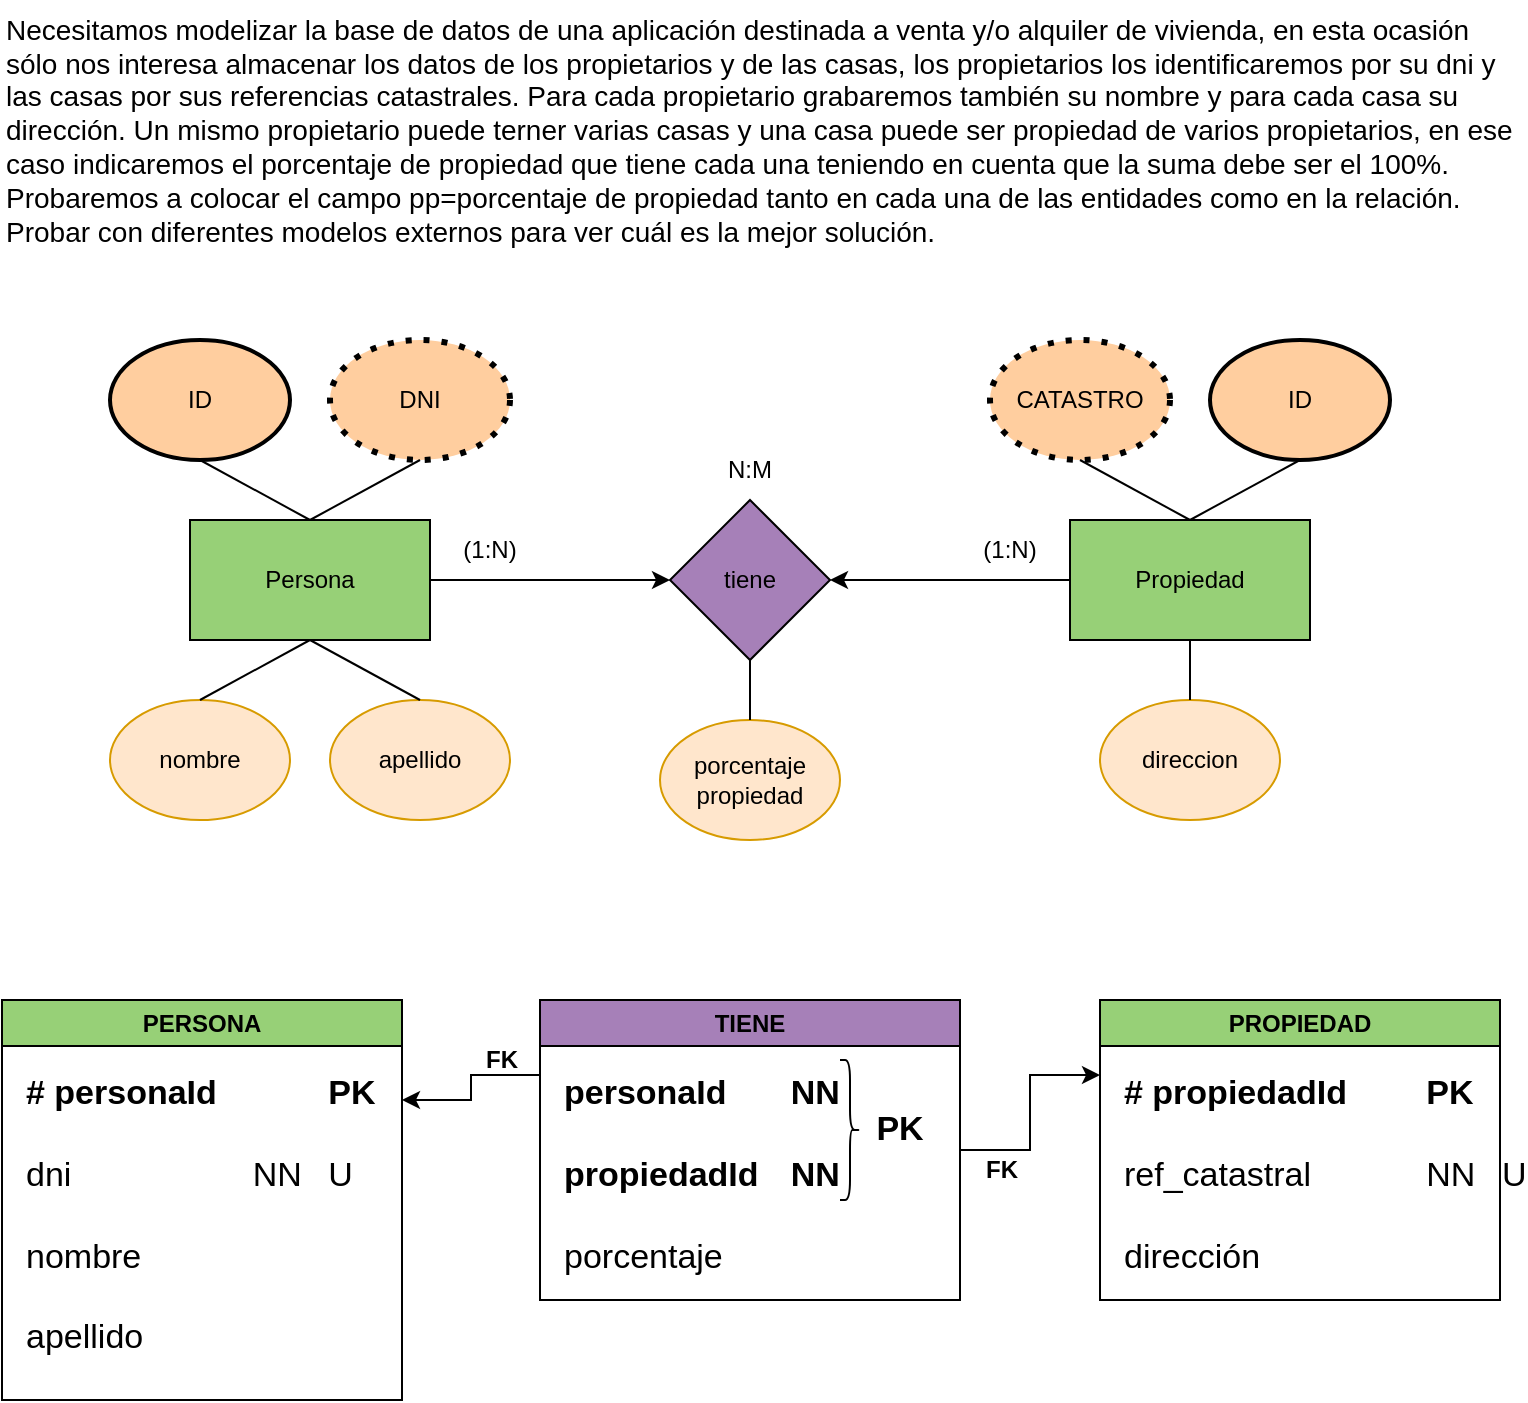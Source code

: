 <mxfile version="22.1.9" type="github">
  <diagram name="Página-1" id="l5P8DeTmiwiy51Mtxco_">
    <mxGraphModel dx="1050" dy="522" grid="1" gridSize="10" guides="1" tooltips="1" connect="1" arrows="1" fold="1" page="1" pageScale="1" pageWidth="827" pageHeight="1169" math="0" shadow="0">
      <root>
        <mxCell id="0" />
        <mxCell id="1" parent="0" />
        <mxCell id="X2FgnUZGWy85QauOfwDn-1" value="Necesitamos modelizar la base de datos de una aplicación destinada a venta y/o alquiler de vivienda, en esta ocasión sólo nos interesa almacenar los datos de los propietarios y de las casas, los propietarios los identificaremos por su dni y las casas por sus referencias catastrales. Para cada propietario grabaremos también su nombre y para cada casa su dirección. Un mismo propietario puede terner varias casas y una casa puede ser propiedad de varios propietarios, en ese caso indicaremos el porcentaje de propiedad que tiene cada una teniendo en cuenta que la suma debe ser el 100%. Probaremos a colocar el campo pp=porcentaje de propiedad tanto en cada una de las entidades como en la relación. Probar con diferentes modelos externos para ver cuál es la mejor solución." style="text;html=1;strokeColor=none;fillColor=none;align=left;verticalAlign=middle;whiteSpace=wrap;rounded=0;fontSize=14;" parent="1" vertex="1">
          <mxGeometry x="40" y="40" width="760" height="130" as="geometry" />
        </mxCell>
        <mxCell id="X2FgnUZGWy85QauOfwDn-5" style="edgeStyle=orthogonalEdgeStyle;rounded=0;orthogonalLoop=1;jettySize=auto;html=1;exitX=1;exitY=0.5;exitDx=0;exitDy=0;entryX=0;entryY=0.5;entryDx=0;entryDy=0;" parent="1" source="X2FgnUZGWy85QauOfwDn-2" target="X2FgnUZGWy85QauOfwDn-4" edge="1">
          <mxGeometry relative="1" as="geometry" />
        </mxCell>
        <mxCell id="X2FgnUZGWy85QauOfwDn-2" value="Persona" style="rounded=0;whiteSpace=wrap;html=1;fillColor=#97D077;" parent="1" vertex="1">
          <mxGeometry x="134" y="300" width="120" height="60" as="geometry" />
        </mxCell>
        <mxCell id="X2FgnUZGWy85QauOfwDn-19" style="edgeStyle=orthogonalEdgeStyle;rounded=0;orthogonalLoop=1;jettySize=auto;html=1;exitX=0;exitY=0.5;exitDx=0;exitDy=0;entryX=1;entryY=0.5;entryDx=0;entryDy=0;" parent="1" source="X2FgnUZGWy85QauOfwDn-3" target="X2FgnUZGWy85QauOfwDn-4" edge="1">
          <mxGeometry relative="1" as="geometry" />
        </mxCell>
        <mxCell id="X2FgnUZGWy85QauOfwDn-3" value="Propiedad" style="rounded=0;whiteSpace=wrap;html=1;fillColor=#97D077;" parent="1" vertex="1">
          <mxGeometry x="574" y="300" width="120" height="60" as="geometry" />
        </mxCell>
        <mxCell id="X2FgnUZGWy85QauOfwDn-4" value="tiene" style="rhombus;whiteSpace=wrap;html=1;fillColor=#A680B8;" parent="1" vertex="1">
          <mxGeometry x="374" y="290" width="80" height="80" as="geometry" />
        </mxCell>
        <mxCell id="X2FgnUZGWy85QauOfwDn-7" value="(1:N)" style="text;html=1;strokeColor=none;fillColor=none;align=center;verticalAlign=middle;whiteSpace=wrap;rounded=0;" parent="1" vertex="1">
          <mxGeometry x="514" y="300" width="60" height="30" as="geometry" />
        </mxCell>
        <mxCell id="X2FgnUZGWy85QauOfwDn-8" value="(1:N)" style="text;html=1;strokeColor=none;fillColor=none;align=center;verticalAlign=middle;whiteSpace=wrap;rounded=0;" parent="1" vertex="1">
          <mxGeometry x="254" y="300" width="60" height="30" as="geometry" />
        </mxCell>
        <mxCell id="X2FgnUZGWy85QauOfwDn-9" value="N:M" style="text;html=1;strokeColor=none;fillColor=none;align=center;verticalAlign=middle;whiteSpace=wrap;rounded=0;" parent="1" vertex="1">
          <mxGeometry x="384" y="260" width="60" height="30" as="geometry" />
        </mxCell>
        <mxCell id="X2FgnUZGWy85QauOfwDn-10" value="ID" style="ellipse;whiteSpace=wrap;html=1;strokeWidth=2;fillColor=#FFCE9F;" parent="1" vertex="1">
          <mxGeometry x="94" y="210" width="90" height="60" as="geometry" />
        </mxCell>
        <mxCell id="X2FgnUZGWy85QauOfwDn-11" value="DNI" style="ellipse;whiteSpace=wrap;html=1;dashed=1;dashPattern=1 2;strokeWidth=3;fillColor=#FFCE9F;" parent="1" vertex="1">
          <mxGeometry x="204" y="210" width="90" height="60" as="geometry" />
        </mxCell>
        <mxCell id="X2FgnUZGWy85QauOfwDn-12" value="CATASTRO" style="ellipse;whiteSpace=wrap;html=1;dashed=1;dashPattern=1 2;strokeWidth=3;fillColor=#FFCE9F;" parent="1" vertex="1">
          <mxGeometry x="534" y="210" width="90" height="60" as="geometry" />
        </mxCell>
        <mxCell id="X2FgnUZGWy85QauOfwDn-13" value="ID" style="ellipse;whiteSpace=wrap;html=1;strokeWidth=2;fillColor=#FFCE9F;" parent="1" vertex="1">
          <mxGeometry x="644" y="210" width="90" height="60" as="geometry" />
        </mxCell>
        <mxCell id="X2FgnUZGWy85QauOfwDn-14" value="nombre" style="ellipse;whiteSpace=wrap;html=1;strokeWidth=1;fillColor=#ffe6cc;strokeColor=#d79b00;" parent="1" vertex="1">
          <mxGeometry x="94" y="390" width="90" height="60" as="geometry" />
        </mxCell>
        <mxCell id="X2FgnUZGWy85QauOfwDn-15" value="apellido" style="ellipse;whiteSpace=wrap;html=1;strokeWidth=1;fillColor=#ffe6cc;strokeColor=#d79b00;" parent="1" vertex="1">
          <mxGeometry x="204" y="390" width="90" height="60" as="geometry" />
        </mxCell>
        <mxCell id="X2FgnUZGWy85QauOfwDn-16" value="direccion" style="ellipse;whiteSpace=wrap;html=1;strokeWidth=1;fillColor=#ffe6cc;strokeColor=#d79b00;" parent="1" vertex="1">
          <mxGeometry x="589" y="390" width="90" height="60" as="geometry" />
        </mxCell>
        <mxCell id="X2FgnUZGWy85QauOfwDn-18" value="porcentaje&lt;br&gt;propiedad" style="ellipse;whiteSpace=wrap;html=1;strokeWidth=1;fillColor=#ffe6cc;strokeColor=#d79b00;" parent="1" vertex="1">
          <mxGeometry x="369" y="400" width="90" height="60" as="geometry" />
        </mxCell>
        <mxCell id="X2FgnUZGWy85QauOfwDn-20" value="" style="endArrow=none;html=1;rounded=0;entryX=0.5;entryY=0;entryDx=0;entryDy=0;exitX=0.5;exitY=1;exitDx=0;exitDy=0;" parent="1" source="X2FgnUZGWy85QauOfwDn-11" target="X2FgnUZGWy85QauOfwDn-2" edge="1">
          <mxGeometry width="50" height="50" relative="1" as="geometry">
            <mxPoint x="390" y="310" as="sourcePoint" />
            <mxPoint x="440" y="260" as="targetPoint" />
          </mxGeometry>
        </mxCell>
        <mxCell id="X2FgnUZGWy85QauOfwDn-21" value="" style="endArrow=none;html=1;rounded=0;entryX=0.5;entryY=0;entryDx=0;entryDy=0;exitX=0.5;exitY=1;exitDx=0;exitDy=0;" parent="1" source="X2FgnUZGWy85QauOfwDn-10" target="X2FgnUZGWy85QauOfwDn-2" edge="1">
          <mxGeometry width="50" height="50" relative="1" as="geometry">
            <mxPoint x="390" y="310" as="sourcePoint" />
            <mxPoint x="440" y="260" as="targetPoint" />
          </mxGeometry>
        </mxCell>
        <mxCell id="X2FgnUZGWy85QauOfwDn-22" value="" style="endArrow=none;html=1;rounded=0;entryX=0.5;entryY=1;entryDx=0;entryDy=0;exitX=0.5;exitY=0;exitDx=0;exitDy=0;" parent="1" source="X2FgnUZGWy85QauOfwDn-15" target="X2FgnUZGWy85QauOfwDn-2" edge="1">
          <mxGeometry width="50" height="50" relative="1" as="geometry">
            <mxPoint x="390" y="310" as="sourcePoint" />
            <mxPoint x="440" y="260" as="targetPoint" />
          </mxGeometry>
        </mxCell>
        <mxCell id="X2FgnUZGWy85QauOfwDn-23" value="" style="endArrow=none;html=1;rounded=0;entryX=0.5;entryY=1;entryDx=0;entryDy=0;exitX=0.5;exitY=0;exitDx=0;exitDy=0;" parent="1" source="X2FgnUZGWy85QauOfwDn-14" target="X2FgnUZGWy85QauOfwDn-2" edge="1">
          <mxGeometry width="50" height="50" relative="1" as="geometry">
            <mxPoint x="390" y="310" as="sourcePoint" />
            <mxPoint x="440" y="260" as="targetPoint" />
          </mxGeometry>
        </mxCell>
        <mxCell id="X2FgnUZGWy85QauOfwDn-24" value="" style="endArrow=none;html=1;rounded=0;entryX=0.5;entryY=1;entryDx=0;entryDy=0;exitX=0.5;exitY=0;exitDx=0;exitDy=0;" parent="1" source="X2FgnUZGWy85QauOfwDn-18" target="X2FgnUZGWy85QauOfwDn-4" edge="1">
          <mxGeometry width="50" height="50" relative="1" as="geometry">
            <mxPoint x="390" y="310" as="sourcePoint" />
            <mxPoint x="440" y="260" as="targetPoint" />
          </mxGeometry>
        </mxCell>
        <mxCell id="X2FgnUZGWy85QauOfwDn-25" value="" style="endArrow=none;html=1;rounded=0;entryX=0.5;entryY=0;entryDx=0;entryDy=0;exitX=0.5;exitY=1;exitDx=0;exitDy=0;" parent="1" source="X2FgnUZGWy85QauOfwDn-13" target="X2FgnUZGWy85QauOfwDn-3" edge="1">
          <mxGeometry width="50" height="50" relative="1" as="geometry">
            <mxPoint x="390" y="310" as="sourcePoint" />
            <mxPoint x="440" y="260" as="targetPoint" />
          </mxGeometry>
        </mxCell>
        <mxCell id="X2FgnUZGWy85QauOfwDn-26" value="" style="endArrow=none;html=1;rounded=0;entryX=0.5;entryY=0;entryDx=0;entryDy=0;exitX=0.5;exitY=1;exitDx=0;exitDy=0;" parent="1" source="X2FgnUZGWy85QauOfwDn-12" target="X2FgnUZGWy85QauOfwDn-3" edge="1">
          <mxGeometry width="50" height="50" relative="1" as="geometry">
            <mxPoint x="390" y="310" as="sourcePoint" />
            <mxPoint x="480" y="240" as="targetPoint" />
          </mxGeometry>
        </mxCell>
        <mxCell id="X2FgnUZGWy85QauOfwDn-27" value="" style="endArrow=none;html=1;rounded=0;entryX=0.5;entryY=1;entryDx=0;entryDy=0;exitX=0.5;exitY=0;exitDx=0;exitDy=0;" parent="1" source="X2FgnUZGWy85QauOfwDn-16" target="X2FgnUZGWy85QauOfwDn-3" edge="1">
          <mxGeometry width="50" height="50" relative="1" as="geometry">
            <mxPoint x="390" y="310" as="sourcePoint" />
            <mxPoint x="440" y="260" as="targetPoint" />
          </mxGeometry>
        </mxCell>
        <mxCell id="n0TinzeqDu08c-ZW52Q4-1" value="PERSONA" style="swimlane;whiteSpace=wrap;html=1;startSize=23;fillColor=#97D077;" parent="1" vertex="1">
          <mxGeometry x="40" y="540" width="200" height="200" as="geometry" />
        </mxCell>
        <mxCell id="n0TinzeqDu08c-ZW52Q4-4" value="&lt;b style=&quot;font-size: 17px;&quot;&gt;# personaId&lt;span style=&quot;white-space: pre;&quot;&gt;&#x9;&lt;/span&gt;&lt;span style=&quot;white-space: pre;&quot;&gt;&#x9;&lt;/span&gt;PK&lt;/b&gt;&lt;br style=&quot;font-size: 17px;&quot;&gt;&lt;br style=&quot;font-size: 17px;&quot;&gt;dni&lt;span style=&quot;white-space: pre;&quot;&gt;&#x9;&lt;/span&gt;&lt;span style=&quot;white-space: pre;&quot;&gt;&#x9;&lt;span style=&quot;white-space: pre;&quot;&gt;&#x9;&lt;/span&gt;NN&lt;span style=&quot;white-space: pre;&quot;&gt;&#x9;&lt;/span&gt;U&lt;/span&gt;&lt;br style=&quot;font-size: 17px;&quot;&gt;&lt;br style=&quot;font-size: 17px;&quot;&gt;nombre&lt;br style=&quot;font-size: 17px;&quot;&gt;&lt;br style=&quot;font-size: 17px;&quot;&gt;apellido" style="text;html=1;strokeColor=none;fillColor=none;align=left;verticalAlign=top;whiteSpace=wrap;rounded=0;fontSize=17;" parent="n0TinzeqDu08c-ZW52Q4-1" vertex="1">
          <mxGeometry x="10" y="30" width="180" height="160" as="geometry" />
        </mxCell>
        <mxCell id="n0TinzeqDu08c-ZW52Q4-14" style="edgeStyle=orthogonalEdgeStyle;rounded=0;orthogonalLoop=1;jettySize=auto;html=1;exitX=0;exitY=0.25;exitDx=0;exitDy=0;entryX=1;entryY=0.25;entryDx=0;entryDy=0;" parent="1" source="n0TinzeqDu08c-ZW52Q4-6" target="n0TinzeqDu08c-ZW52Q4-1" edge="1">
          <mxGeometry relative="1" as="geometry" />
        </mxCell>
        <mxCell id="n0TinzeqDu08c-ZW52Q4-15" style="edgeStyle=orthogonalEdgeStyle;rounded=0;orthogonalLoop=1;jettySize=auto;html=1;exitX=1;exitY=0.5;exitDx=0;exitDy=0;entryX=0;entryY=0.25;entryDx=0;entryDy=0;" parent="1" source="n0TinzeqDu08c-ZW52Q4-6" target="n0TinzeqDu08c-ZW52Q4-8" edge="1">
          <mxGeometry relative="1" as="geometry" />
        </mxCell>
        <mxCell id="n0TinzeqDu08c-ZW52Q4-6" value="TIENE" style="swimlane;whiteSpace=wrap;html=1;fillColor=#A680B8;" parent="1" vertex="1">
          <mxGeometry x="309" y="540" width="210" height="150" as="geometry" />
        </mxCell>
        <mxCell id="n0TinzeqDu08c-ZW52Q4-7" value="&lt;div style=&quot;text-align: right;&quot;&gt;&lt;b style=&quot;background-color: initial;&quot;&gt;personaId&lt;span style=&quot;white-space: pre;&quot;&gt;&#x9;&lt;/span&gt;NN&lt;/b&gt;&lt;/div&gt;&lt;br style=&quot;font-size: 17px;&quot;&gt;&lt;b&gt;propiedadId&lt;span style=&quot;white-space: pre;&quot;&gt;&#x9;&lt;/span&gt;NN&lt;br&gt;&lt;/b&gt;&lt;br style=&quot;font-size: 17px;&quot;&gt;porcentaje" style="text;html=1;strokeColor=none;fillColor=none;align=left;verticalAlign=top;whiteSpace=wrap;rounded=0;fontSize=17;" parent="n0TinzeqDu08c-ZW52Q4-6" vertex="1">
          <mxGeometry x="10" y="30" width="180" height="110" as="geometry" />
        </mxCell>
        <mxCell id="n0TinzeqDu08c-ZW52Q4-16" value="" style="shape=curlyBracket;whiteSpace=wrap;html=1;rounded=1;flipH=1;labelPosition=right;verticalLabelPosition=middle;align=left;verticalAlign=middle;size=0.5;" parent="n0TinzeqDu08c-ZW52Q4-6" vertex="1">
          <mxGeometry x="150" y="30" width="10" height="70" as="geometry" />
        </mxCell>
        <mxCell id="n0TinzeqDu08c-ZW52Q4-18" value="&lt;b style=&quot;font-size: 17px;&quot;&gt;PK&lt;/b&gt;" style="text;html=1;strokeColor=none;fillColor=none;align=center;verticalAlign=middle;whiteSpace=wrap;rounded=0;fontSize=17;" parent="n0TinzeqDu08c-ZW52Q4-6" vertex="1">
          <mxGeometry x="150" y="50" width="60" height="30" as="geometry" />
        </mxCell>
        <mxCell id="n0TinzeqDu08c-ZW52Q4-8" value="PROPIEDAD" style="swimlane;whiteSpace=wrap;html=1;fillColor=#97D077;" parent="1" vertex="1">
          <mxGeometry x="589" y="540" width="200" height="150" as="geometry" />
        </mxCell>
        <mxCell id="n0TinzeqDu08c-ZW52Q4-9" value="&lt;b style=&quot;font-size: 17px;&quot;&gt;# propiedadId&lt;span style=&quot;white-space: pre;&quot;&gt;&#x9;&lt;/span&gt;PK&lt;/b&gt;&lt;br style=&quot;font-size: 17px;&quot;&gt;&lt;br style=&quot;font-size: 17px;&quot;&gt;ref_catastral&lt;span style=&quot;white-space: pre;&quot;&gt;&#x9;&lt;/span&gt;&lt;span style=&quot;white-space: pre;&quot;&gt;&#x9;&lt;/span&gt;NN&lt;span style=&quot;white-space: pre;&quot;&gt;&#x9;&lt;/span&gt;U&lt;br style=&quot;font-size: 17px;&quot;&gt;&lt;br style=&quot;font-size: 17px;&quot;&gt;dirección" style="text;html=1;strokeColor=none;fillColor=none;align=left;verticalAlign=top;whiteSpace=wrap;rounded=0;fontSize=17;" parent="n0TinzeqDu08c-ZW52Q4-8" vertex="1">
          <mxGeometry x="10" y="30" width="180" height="110" as="geometry" />
        </mxCell>
        <mxCell id="n0TinzeqDu08c-ZW52Q4-19" value="FK" style="text;html=1;strokeColor=none;fillColor=none;align=center;verticalAlign=middle;whiteSpace=wrap;rounded=0;fontStyle=1" parent="1" vertex="1">
          <mxGeometry x="280" y="555" width="20" height="30" as="geometry" />
        </mxCell>
        <mxCell id="n0TinzeqDu08c-ZW52Q4-20" value="FK" style="text;html=1;strokeColor=none;fillColor=none;align=center;verticalAlign=middle;whiteSpace=wrap;rounded=0;fontStyle=1" parent="1" vertex="1">
          <mxGeometry x="530" y="610" width="20" height="30" as="geometry" />
        </mxCell>
      </root>
    </mxGraphModel>
  </diagram>
</mxfile>

